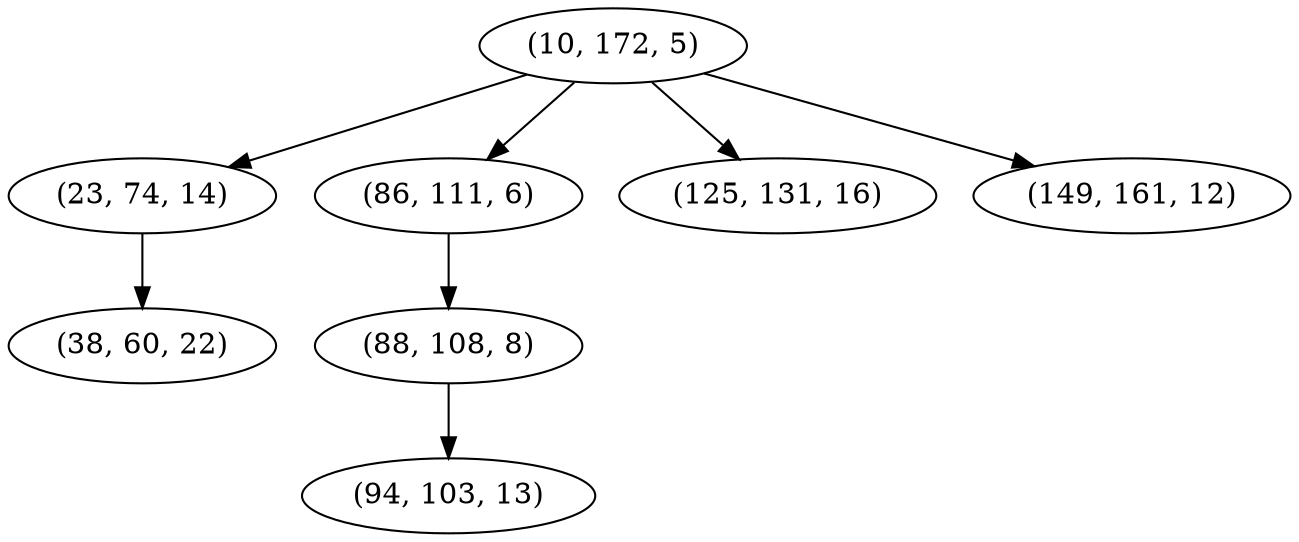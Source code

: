 digraph tree {
    "(10, 172, 5)";
    "(23, 74, 14)";
    "(38, 60, 22)";
    "(86, 111, 6)";
    "(88, 108, 8)";
    "(94, 103, 13)";
    "(125, 131, 16)";
    "(149, 161, 12)";
    "(10, 172, 5)" -> "(23, 74, 14)";
    "(10, 172, 5)" -> "(86, 111, 6)";
    "(10, 172, 5)" -> "(125, 131, 16)";
    "(10, 172, 5)" -> "(149, 161, 12)";
    "(23, 74, 14)" -> "(38, 60, 22)";
    "(86, 111, 6)" -> "(88, 108, 8)";
    "(88, 108, 8)" -> "(94, 103, 13)";
}
